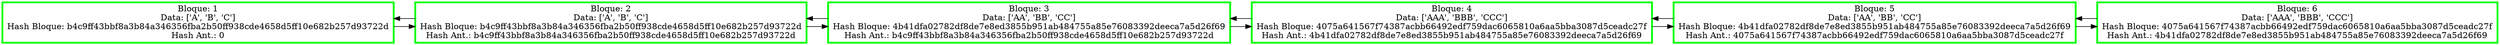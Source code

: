 digraph G{
rankdir=LR;
node[shape = "box"]
node1[label="Bloque: 1\nData: ['A', 'B', 'C']\nHash Bloque: b4c9ff43bbf8a3b84a346356fba2b50ff938cde4658d5ff10e682b257d93722d\nHash Ant.: 0", color="green", penwidth=3]
node1->node2
node2[label="Bloque: 2\nData: ['A', 'B', 'C']\nHash Bloque: b4c9ff43bbf8a3b84a346356fba2b50ff938cde4658d5ff10e682b257d93722d\nHash Ant.: b4c9ff43bbf8a3b84a346356fba2b50ff938cde4658d5ff10e682b257d93722d", color="green", penwidth=3]
node2->node3
node2->node1
node1[color=green]node3[label="Bloque: 3\nData: ['AA', 'BB', 'CC']\nHash Bloque: 4b41dfa02782df8de7e8ed3855b951ab484755a85e76083392deeca7a5d26f69\nHash Ant.: b4c9ff43bbf8a3b84a346356fba2b50ff938cde4658d5ff10e682b257d93722d", color="green", penwidth=3]
node3->node4
node3->node2
node2[color=green]node4[label="Bloque: 4\nData: ['AAA', 'BBB', 'CCC']\nHash Bloque: 4075a641567f74387acbb66492edf759dac6065810a6aa5bba3087d5ceadc27f\nHash Ant.: 4b41dfa02782df8de7e8ed3855b951ab484755a85e76083392deeca7a5d26f69", color="green", penwidth=3]
node4->node5
node4->node3
node3[color=green]node5[label="Bloque: 5\nData: ['AA', 'BB', 'CC']\nHash Bloque: 4b41dfa02782df8de7e8ed3855b951ab484755a85e76083392deeca7a5d26f69\nHash Ant.: 4075a641567f74387acbb66492edf759dac6065810a6aa5bba3087d5ceadc27f", color="green", penwidth=3]
node5->node6
node5->node4
node4[color=green]node6[label="Bloque: 6\nData: ['AAA', 'BBB', 'CCC']\nHash Bloque: 4075a641567f74387acbb66492edf759dac6065810a6aa5bba3087d5ceadc27f\nHash Ant.: 4b41dfa02782df8de7e8ed3855b951ab484755a85e76083392deeca7a5d26f69", color="green", penwidth=3]
node6->node5
node5[color=green]}